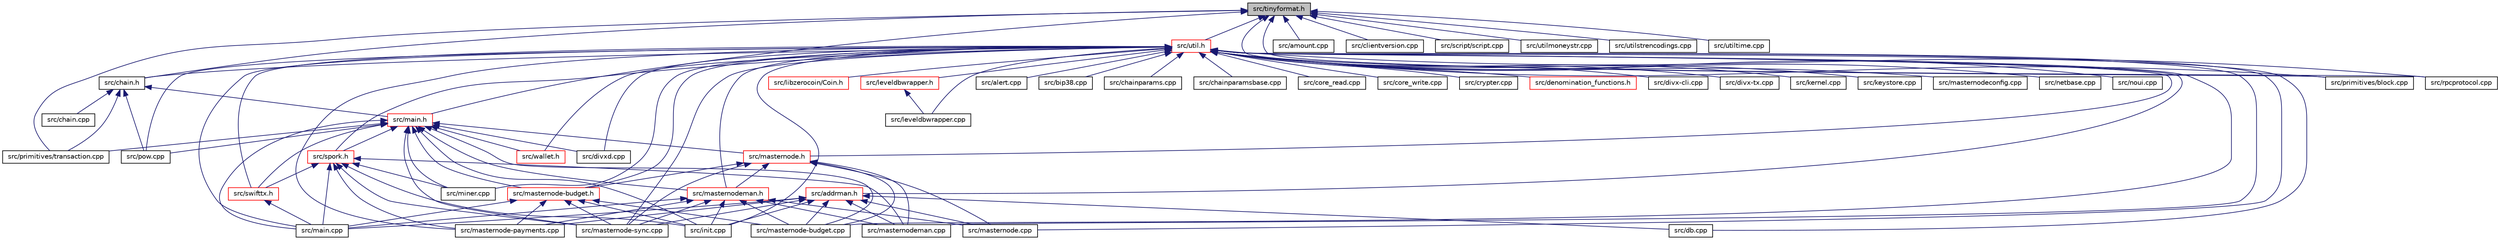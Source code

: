 digraph "src/tinyformat.h"
{
  edge [fontname="Helvetica",fontsize="10",labelfontname="Helvetica",labelfontsize="10"];
  node [fontname="Helvetica",fontsize="10",shape=record];
  Node5 [label="src/tinyformat.h",height=0.2,width=0.4,color="black", fillcolor="grey75", style="filled", fontcolor="black"];
  Node5 -> Node6 [dir="back",color="midnightblue",fontsize="10",style="solid",fontname="Helvetica"];
  Node6 [label="src/chain.h",height=0.2,width=0.4,color="black", fillcolor="white", style="filled",URL="$chain_8h.html"];
  Node6 -> Node7 [dir="back",color="midnightblue",fontsize="10",style="solid",fontname="Helvetica"];
  Node7 [label="src/main.h",height=0.2,width=0.4,color="red", fillcolor="white", style="filled",URL="$main_8h.html"];
  Node7 -> Node17 [dir="back",color="midnightblue",fontsize="10",style="solid",fontname="Helvetica"];
  Node17 [label="src/spork.h",height=0.2,width=0.4,color="red", fillcolor="white", style="filled",URL="$spork_8h.html"];
  Node17 -> Node11 [dir="back",color="midnightblue",fontsize="10",style="solid",fontname="Helvetica"];
  Node11 [label="src/init.cpp",height=0.2,width=0.4,color="black", fillcolor="white", style="filled",URL="$init_8cpp.html"];
  Node17 -> Node12 [dir="back",color="midnightblue",fontsize="10",style="solid",fontname="Helvetica"];
  Node12 [label="src/main.cpp",height=0.2,width=0.4,color="black", fillcolor="white", style="filled",URL="$main_8cpp.html"];
  Node17 -> Node22 [dir="back",color="midnightblue",fontsize="10",style="solid",fontname="Helvetica"];
  Node22 [label="src/swifttx.h",height=0.2,width=0.4,color="red", fillcolor="white", style="filled",URL="$swifttx_8h.html"];
  Node22 -> Node12 [dir="back",color="midnightblue",fontsize="10",style="solid",fontname="Helvetica"];
  Node17 -> Node64 [dir="back",color="midnightblue",fontsize="10",style="solid",fontname="Helvetica"];
  Node64 [label="src/masternode-payments.cpp",height=0.2,width=0.4,color="black", fillcolor="white", style="filled",URL="$masternode-payments_8cpp.html"];
  Node17 -> Node65 [dir="back",color="midnightblue",fontsize="10",style="solid",fontname="Helvetica"];
  Node65 [label="src/masternode-sync.cpp",height=0.2,width=0.4,color="black", fillcolor="white", style="filled",URL="$masternode-sync_8cpp.html"];
  Node17 -> Node66 [dir="back",color="midnightblue",fontsize="10",style="solid",fontname="Helvetica"];
  Node66 [label="src/masternodeman.cpp",height=0.2,width=0.4,color="black", fillcolor="white", style="filled",URL="$masternodeman_8cpp.html"];
  Node17 -> Node67 [dir="back",color="midnightblue",fontsize="10",style="solid",fontname="Helvetica"];
  Node67 [label="src/miner.cpp",height=0.2,width=0.4,color="black", fillcolor="white", style="filled",URL="$miner_8cpp.html"];
  Node7 -> Node80 [dir="back",color="midnightblue",fontsize="10",style="solid",fontname="Helvetica"];
  Node80 [label="src/masternode.h",height=0.2,width=0.4,color="red", fillcolor="white", style="filled",URL="$masternode_8h.html"];
  Node80 -> Node81 [dir="back",color="midnightblue",fontsize="10",style="solid",fontname="Helvetica"];
  Node81 [label="src/masternodeman.h",height=0.2,width=0.4,color="red", fillcolor="white", style="filled",URL="$masternodeman_8h.html"];
  Node81 -> Node11 [dir="back",color="midnightblue",fontsize="10",style="solid",fontname="Helvetica"];
  Node81 -> Node12 [dir="back",color="midnightblue",fontsize="10",style="solid",fontname="Helvetica"];
  Node81 -> Node76 [dir="back",color="midnightblue",fontsize="10",style="solid",fontname="Helvetica"];
  Node76 [label="src/masternode-budget.cpp",height=0.2,width=0.4,color="black", fillcolor="white", style="filled",URL="$masternode-budget_8cpp.html"];
  Node81 -> Node64 [dir="back",color="midnightblue",fontsize="10",style="solid",fontname="Helvetica"];
  Node81 -> Node65 [dir="back",color="midnightblue",fontsize="10",style="solid",fontname="Helvetica"];
  Node81 -> Node77 [dir="back",color="midnightblue",fontsize="10",style="solid",fontname="Helvetica"];
  Node77 [label="src/masternode.cpp",height=0.2,width=0.4,color="black", fillcolor="white", style="filled",URL="$masternode_8cpp.html"];
  Node81 -> Node66 [dir="back",color="midnightblue",fontsize="10",style="solid",fontname="Helvetica"];
  Node80 -> Node83 [dir="back",color="midnightblue",fontsize="10",style="solid",fontname="Helvetica"];
  Node83 [label="src/masternode-budget.h",height=0.2,width=0.4,color="red", fillcolor="white", style="filled",URL="$masternode-budget_8h.html"];
  Node83 -> Node11 [dir="back",color="midnightblue",fontsize="10",style="solid",fontname="Helvetica"];
  Node83 -> Node12 [dir="back",color="midnightblue",fontsize="10",style="solid",fontname="Helvetica"];
  Node83 -> Node76 [dir="back",color="midnightblue",fontsize="10",style="solid",fontname="Helvetica"];
  Node83 -> Node64 [dir="back",color="midnightblue",fontsize="10",style="solid",fontname="Helvetica"];
  Node83 -> Node65 [dir="back",color="midnightblue",fontsize="10",style="solid",fontname="Helvetica"];
  Node80 -> Node76 [dir="back",color="midnightblue",fontsize="10",style="solid",fontname="Helvetica"];
  Node80 -> Node65 [dir="back",color="midnightblue",fontsize="10",style="solid",fontname="Helvetica"];
  Node80 -> Node77 [dir="back",color="midnightblue",fontsize="10",style="solid",fontname="Helvetica"];
  Node80 -> Node66 [dir="back",color="midnightblue",fontsize="10",style="solid",fontname="Helvetica"];
  Node7 -> Node81 [dir="back",color="midnightblue",fontsize="10",style="solid",fontname="Helvetica"];
  Node7 -> Node89 [dir="back",color="midnightblue",fontsize="10",style="solid",fontname="Helvetica"];
  Node89 [label="src/wallet.h",height=0.2,width=0.4,color="red", fillcolor="white", style="filled",URL="$wallet_8h.html"];
  Node7 -> Node94 [dir="back",color="midnightblue",fontsize="10",style="solid",fontname="Helvetica"];
  Node94 [label="src/divxd.cpp",height=0.2,width=0.4,color="black", fillcolor="white", style="filled",URL="$divxd_8cpp.html"];
  Node7 -> Node11 [dir="back",color="midnightblue",fontsize="10",style="solid",fontname="Helvetica"];
  Node7 -> Node83 [dir="back",color="midnightblue",fontsize="10",style="solid",fontname="Helvetica"];
  Node7 -> Node12 [dir="back",color="midnightblue",fontsize="10",style="solid",fontname="Helvetica"];
  Node7 -> Node22 [dir="back",color="midnightblue",fontsize="10",style="solid",fontname="Helvetica"];
  Node7 -> Node76 [dir="back",color="midnightblue",fontsize="10",style="solid",fontname="Helvetica"];
  Node7 -> Node65 [dir="back",color="midnightblue",fontsize="10",style="solid",fontname="Helvetica"];
  Node7 -> Node67 [dir="back",color="midnightblue",fontsize="10",style="solid",fontname="Helvetica"];
  Node7 -> Node95 [dir="back",color="midnightblue",fontsize="10",style="solid",fontname="Helvetica"];
  Node95 [label="src/pow.cpp",height=0.2,width=0.4,color="black", fillcolor="white", style="filled",URL="$pow_8cpp.html"];
  Node7 -> Node96 [dir="back",color="midnightblue",fontsize="10",style="solid",fontname="Helvetica"];
  Node96 [label="src/primitives/transaction.cpp",height=0.2,width=0.4,color="black", fillcolor="white", style="filled",URL="$transaction_8cpp.html"];
  Node6 -> Node111 [dir="back",color="midnightblue",fontsize="10",style="solid",fontname="Helvetica"];
  Node111 [label="src/chain.cpp",height=0.2,width=0.4,color="black", fillcolor="white", style="filled",URL="$chain_8cpp.html"];
  Node6 -> Node95 [dir="back",color="midnightblue",fontsize="10",style="solid",fontname="Helvetica"];
  Node6 -> Node96 [dir="back",color="midnightblue",fontsize="10",style="solid",fontname="Helvetica"];
  Node5 -> Node112 [dir="back",color="midnightblue",fontsize="10",style="solid",fontname="Helvetica"];
  Node112 [label="src/util.h",height=0.2,width=0.4,color="red", fillcolor="white", style="filled",URL="$util_8h.html"];
  Node112 -> Node113 [dir="back",color="midnightblue",fontsize="10",style="solid",fontname="Helvetica"];
  Node113 [label="src/libzerocoin/Coin.h",height=0.2,width=0.4,color="red", fillcolor="white", style="filled",URL="$_coin_8h.html",tooltip="PublicCoin and PrivateCoin classes for the Zerocoin library. "];
  Node112 -> Node6 [dir="back",color="midnightblue",fontsize="10",style="solid",fontname="Helvetica"];
  Node112 -> Node126 [dir="back",color="midnightblue",fontsize="10",style="solid",fontname="Helvetica"];
  Node126 [label="src/leveldbwrapper.h",height=0.2,width=0.4,color="red", fillcolor="white", style="filled",URL="$leveldbwrapper_8h.html"];
  Node126 -> Node127 [dir="back",color="midnightblue",fontsize="10",style="solid",fontname="Helvetica"];
  Node127 [label="src/leveldbwrapper.cpp",height=0.2,width=0.4,color="black", fillcolor="white", style="filled",URL="$leveldbwrapper_8cpp.html"];
  Node112 -> Node17 [dir="back",color="midnightblue",fontsize="10",style="solid",fontname="Helvetica"];
  Node112 -> Node80 [dir="back",color="midnightblue",fontsize="10",style="solid",fontname="Helvetica"];
  Node112 -> Node81 [dir="back",color="midnightblue",fontsize="10",style="solid",fontname="Helvetica"];
  Node112 -> Node89 [dir="back",color="midnightblue",fontsize="10",style="solid",fontname="Helvetica"];
  Node112 -> Node128 [dir="back",color="midnightblue",fontsize="10",style="solid",fontname="Helvetica"];
  Node128 [label="src/addrman.h",height=0.2,width=0.4,color="red", fillcolor="white", style="filled",URL="$addrman_8h.html"];
  Node128 -> Node130 [dir="back",color="midnightblue",fontsize="10",style="solid",fontname="Helvetica"];
  Node130 [label="src/db.cpp",height=0.2,width=0.4,color="black", fillcolor="white", style="filled",URL="$db_8cpp.html"];
  Node128 -> Node11 [dir="back",color="midnightblue",fontsize="10",style="solid",fontname="Helvetica"];
  Node128 -> Node12 [dir="back",color="midnightblue",fontsize="10",style="solid",fontname="Helvetica"];
  Node128 -> Node76 [dir="back",color="midnightblue",fontsize="10",style="solid",fontname="Helvetica"];
  Node128 -> Node64 [dir="back",color="midnightblue",fontsize="10",style="solid",fontname="Helvetica"];
  Node128 -> Node65 [dir="back",color="midnightblue",fontsize="10",style="solid",fontname="Helvetica"];
  Node128 -> Node77 [dir="back",color="midnightblue",fontsize="10",style="solid",fontname="Helvetica"];
  Node128 -> Node66 [dir="back",color="midnightblue",fontsize="10",style="solid",fontname="Helvetica"];
  Node112 -> Node131 [dir="back",color="midnightblue",fontsize="10",style="solid",fontname="Helvetica"];
  Node131 [label="src/alert.cpp",height=0.2,width=0.4,color="black", fillcolor="white", style="filled",URL="$alert_8cpp.html"];
  Node112 -> Node132 [dir="back",color="midnightblue",fontsize="10",style="solid",fontname="Helvetica"];
  Node132 [label="src/bip38.cpp",height=0.2,width=0.4,color="black", fillcolor="white", style="filled",URL="$bip38_8cpp.html"];
  Node112 -> Node133 [dir="back",color="midnightblue",fontsize="10",style="solid",fontname="Helvetica"];
  Node133 [label="src/chainparams.cpp",height=0.2,width=0.4,color="black", fillcolor="white", style="filled",URL="$chainparams_8cpp.html"];
  Node112 -> Node134 [dir="back",color="midnightblue",fontsize="10",style="solid",fontname="Helvetica"];
  Node134 [label="src/chainparamsbase.cpp",height=0.2,width=0.4,color="black", fillcolor="white", style="filled",URL="$chainparamsbase_8cpp.html"];
  Node112 -> Node135 [dir="back",color="midnightblue",fontsize="10",style="solid",fontname="Helvetica"];
  Node135 [label="src/core_read.cpp",height=0.2,width=0.4,color="black", fillcolor="white", style="filled",URL="$core__read_8cpp.html"];
  Node112 -> Node136 [dir="back",color="midnightblue",fontsize="10",style="solid",fontname="Helvetica"];
  Node136 [label="src/core_write.cpp",height=0.2,width=0.4,color="black", fillcolor="white", style="filled",URL="$core__write_8cpp.html"];
  Node112 -> Node137 [dir="back",color="midnightblue",fontsize="10",style="solid",fontname="Helvetica"];
  Node137 [label="src/crypter.cpp",height=0.2,width=0.4,color="black", fillcolor="white", style="filled",URL="$crypter_8cpp.html"];
  Node112 -> Node130 [dir="back",color="midnightblue",fontsize="10",style="solid",fontname="Helvetica"];
  Node112 -> Node138 [dir="back",color="midnightblue",fontsize="10",style="solid",fontname="Helvetica"];
  Node138 [label="src/denomination_functions.h",height=0.2,width=0.4,color="red", fillcolor="white", style="filled",URL="$denomination__functions_8h.html"];
  Node112 -> Node140 [dir="back",color="midnightblue",fontsize="10",style="solid",fontname="Helvetica"];
  Node140 [label="src/divx-cli.cpp",height=0.2,width=0.4,color="black", fillcolor="white", style="filled",URL="$divx-cli_8cpp.html"];
  Node112 -> Node141 [dir="back",color="midnightblue",fontsize="10",style="solid",fontname="Helvetica"];
  Node141 [label="src/divx-tx.cpp",height=0.2,width=0.4,color="black", fillcolor="white", style="filled",URL="$divx-tx_8cpp.html"];
  Node112 -> Node94 [dir="back",color="midnightblue",fontsize="10",style="solid",fontname="Helvetica"];
  Node112 -> Node83 [dir="back",color="midnightblue",fontsize="10",style="solid",fontname="Helvetica"];
  Node112 -> Node11 [dir="back",color="midnightblue",fontsize="10",style="solid",fontname="Helvetica"];
  Node112 -> Node92 [dir="back",color="midnightblue",fontsize="10",style="solid",fontname="Helvetica"];
  Node92 [label="src/kernel.cpp",height=0.2,width=0.4,color="black", fillcolor="white", style="filled",URL="$kernel_8cpp.html"];
  Node112 -> Node142 [dir="back",color="midnightblue",fontsize="10",style="solid",fontname="Helvetica"];
  Node142 [label="src/keystore.cpp",height=0.2,width=0.4,color="black", fillcolor="white", style="filled",URL="$keystore_8cpp.html"];
  Node112 -> Node127 [dir="back",color="midnightblue",fontsize="10",style="solid",fontname="Helvetica"];
  Node112 -> Node22 [dir="back",color="midnightblue",fontsize="10",style="solid",fontname="Helvetica"];
  Node112 -> Node12 [dir="back",color="midnightblue",fontsize="10",style="solid",fontname="Helvetica"];
  Node112 -> Node76 [dir="back",color="midnightblue",fontsize="10",style="solid",fontname="Helvetica"];
  Node112 -> Node64 [dir="back",color="midnightblue",fontsize="10",style="solid",fontname="Helvetica"];
  Node112 -> Node65 [dir="back",color="midnightblue",fontsize="10",style="solid",fontname="Helvetica"];
  Node112 -> Node77 [dir="back",color="midnightblue",fontsize="10",style="solid",fontname="Helvetica"];
  Node112 -> Node143 [dir="back",color="midnightblue",fontsize="10",style="solid",fontname="Helvetica"];
  Node143 [label="src/masternodeconfig.cpp",height=0.2,width=0.4,color="black", fillcolor="white", style="filled",URL="$masternodeconfig_8cpp.html"];
  Node112 -> Node66 [dir="back",color="midnightblue",fontsize="10",style="solid",fontname="Helvetica"];
  Node112 -> Node67 [dir="back",color="midnightblue",fontsize="10",style="solid",fontname="Helvetica"];
  Node112 -> Node144 [dir="back",color="midnightblue",fontsize="10",style="solid",fontname="Helvetica"];
  Node144 [label="src/netbase.cpp",height=0.2,width=0.4,color="black", fillcolor="white", style="filled",URL="$netbase_8cpp.html"];
  Node112 -> Node145 [dir="back",color="midnightblue",fontsize="10",style="solid",fontname="Helvetica"];
  Node145 [label="src/noui.cpp",height=0.2,width=0.4,color="black", fillcolor="white", style="filled",URL="$noui_8cpp.html"];
  Node112 -> Node95 [dir="back",color="midnightblue",fontsize="10",style="solid",fontname="Helvetica"];
  Node112 -> Node146 [dir="back",color="midnightblue",fontsize="10",style="solid",fontname="Helvetica"];
  Node146 [label="src/primitives/block.cpp",height=0.2,width=0.4,color="black", fillcolor="white", style="filled",URL="$block_8cpp.html"];
  Node112 -> Node154 [dir="back",color="midnightblue",fontsize="10",style="solid",fontname="Helvetica"];
  Node154 [label="src/rpcprotocol.cpp",height=0.2,width=0.4,color="black", fillcolor="white", style="filled",URL="$rpcprotocol_8cpp.html"];
  Node5 -> Node7 [dir="back",color="midnightblue",fontsize="10",style="solid",fontname="Helvetica"];
  Node5 -> Node164 [dir="back",color="midnightblue",fontsize="10",style="solid",fontname="Helvetica"];
  Node164 [label="src/amount.cpp",height=0.2,width=0.4,color="black", fillcolor="white", style="filled",URL="$amount_8cpp.html"];
  Node5 -> Node165 [dir="back",color="midnightblue",fontsize="10",style="solid",fontname="Helvetica"];
  Node165 [label="src/clientversion.cpp",height=0.2,width=0.4,color="black", fillcolor="white", style="filled",URL="$clientversion_8cpp.html"];
  Node5 -> Node146 [dir="back",color="midnightblue",fontsize="10",style="solid",fontname="Helvetica"];
  Node5 -> Node96 [dir="back",color="midnightblue",fontsize="10",style="solid",fontname="Helvetica"];
  Node5 -> Node154 [dir="back",color="midnightblue",fontsize="10",style="solid",fontname="Helvetica"];
  Node5 -> Node166 [dir="back",color="midnightblue",fontsize="10",style="solid",fontname="Helvetica"];
  Node166 [label="src/script/script.cpp",height=0.2,width=0.4,color="black", fillcolor="white", style="filled",URL="$script_8cpp.html"];
  Node5 -> Node167 [dir="back",color="midnightblue",fontsize="10",style="solid",fontname="Helvetica"];
  Node167 [label="src/utilmoneystr.cpp",height=0.2,width=0.4,color="black", fillcolor="white", style="filled",URL="$utilmoneystr_8cpp.html"];
  Node5 -> Node168 [dir="back",color="midnightblue",fontsize="10",style="solid",fontname="Helvetica"];
  Node168 [label="src/utilstrencodings.cpp",height=0.2,width=0.4,color="black", fillcolor="white", style="filled",URL="$utilstrencodings_8cpp.html"];
  Node5 -> Node169 [dir="back",color="midnightblue",fontsize="10",style="solid",fontname="Helvetica"];
  Node169 [label="src/utiltime.cpp",height=0.2,width=0.4,color="black", fillcolor="white", style="filled",URL="$utiltime_8cpp.html"];
}
